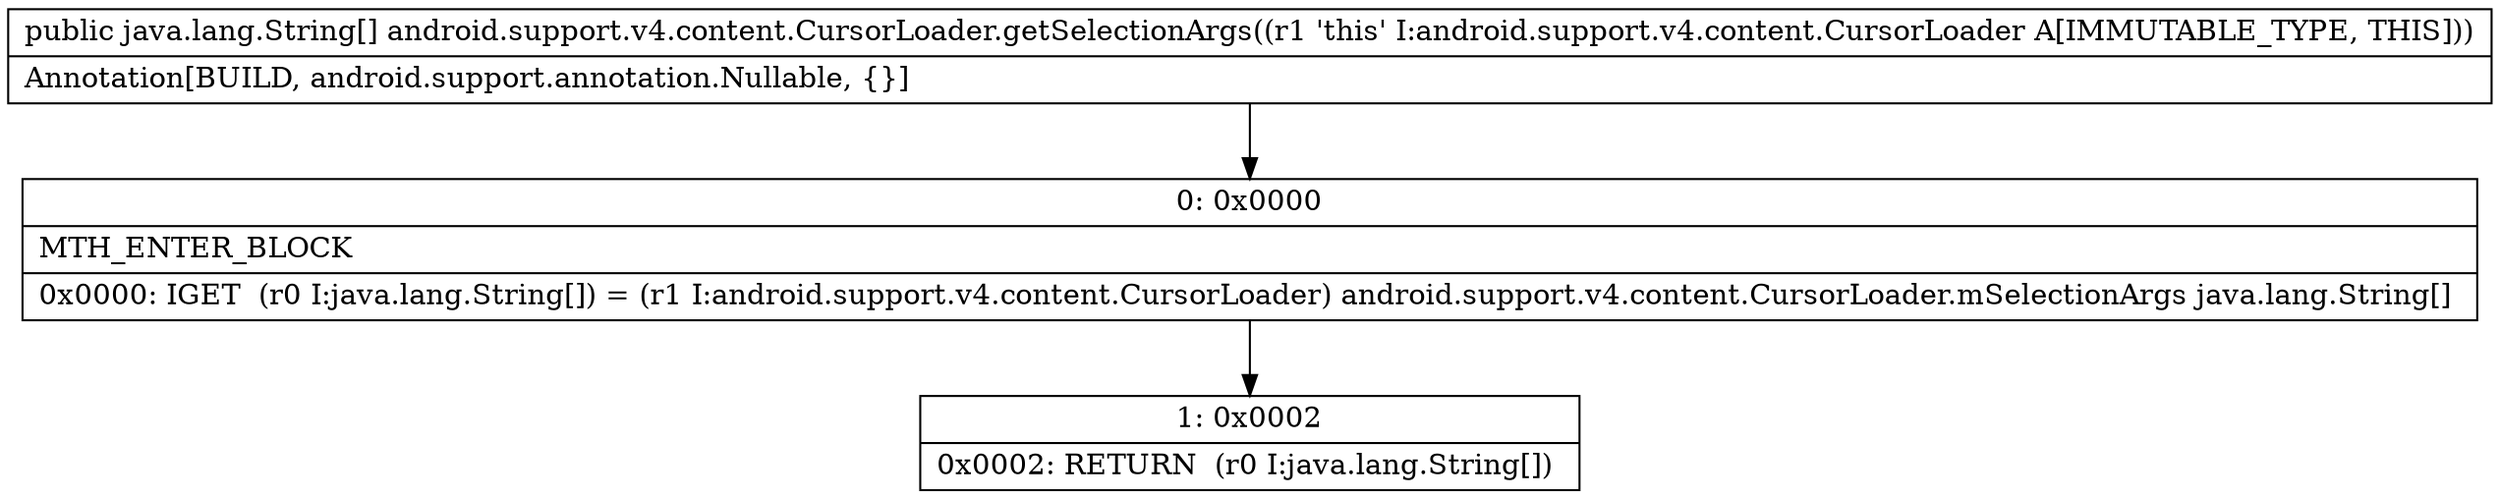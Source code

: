 digraph "CFG forandroid.support.v4.content.CursorLoader.getSelectionArgs()[Ljava\/lang\/String;" {
Node_0 [shape=record,label="{0\:\ 0x0000|MTH_ENTER_BLOCK\l|0x0000: IGET  (r0 I:java.lang.String[]) = (r1 I:android.support.v4.content.CursorLoader) android.support.v4.content.CursorLoader.mSelectionArgs java.lang.String[] \l}"];
Node_1 [shape=record,label="{1\:\ 0x0002|0x0002: RETURN  (r0 I:java.lang.String[]) \l}"];
MethodNode[shape=record,label="{public java.lang.String[] android.support.v4.content.CursorLoader.getSelectionArgs((r1 'this' I:android.support.v4.content.CursorLoader A[IMMUTABLE_TYPE, THIS]))  | Annotation[BUILD, android.support.annotation.Nullable, \{\}]\l}"];
MethodNode -> Node_0;
Node_0 -> Node_1;
}

